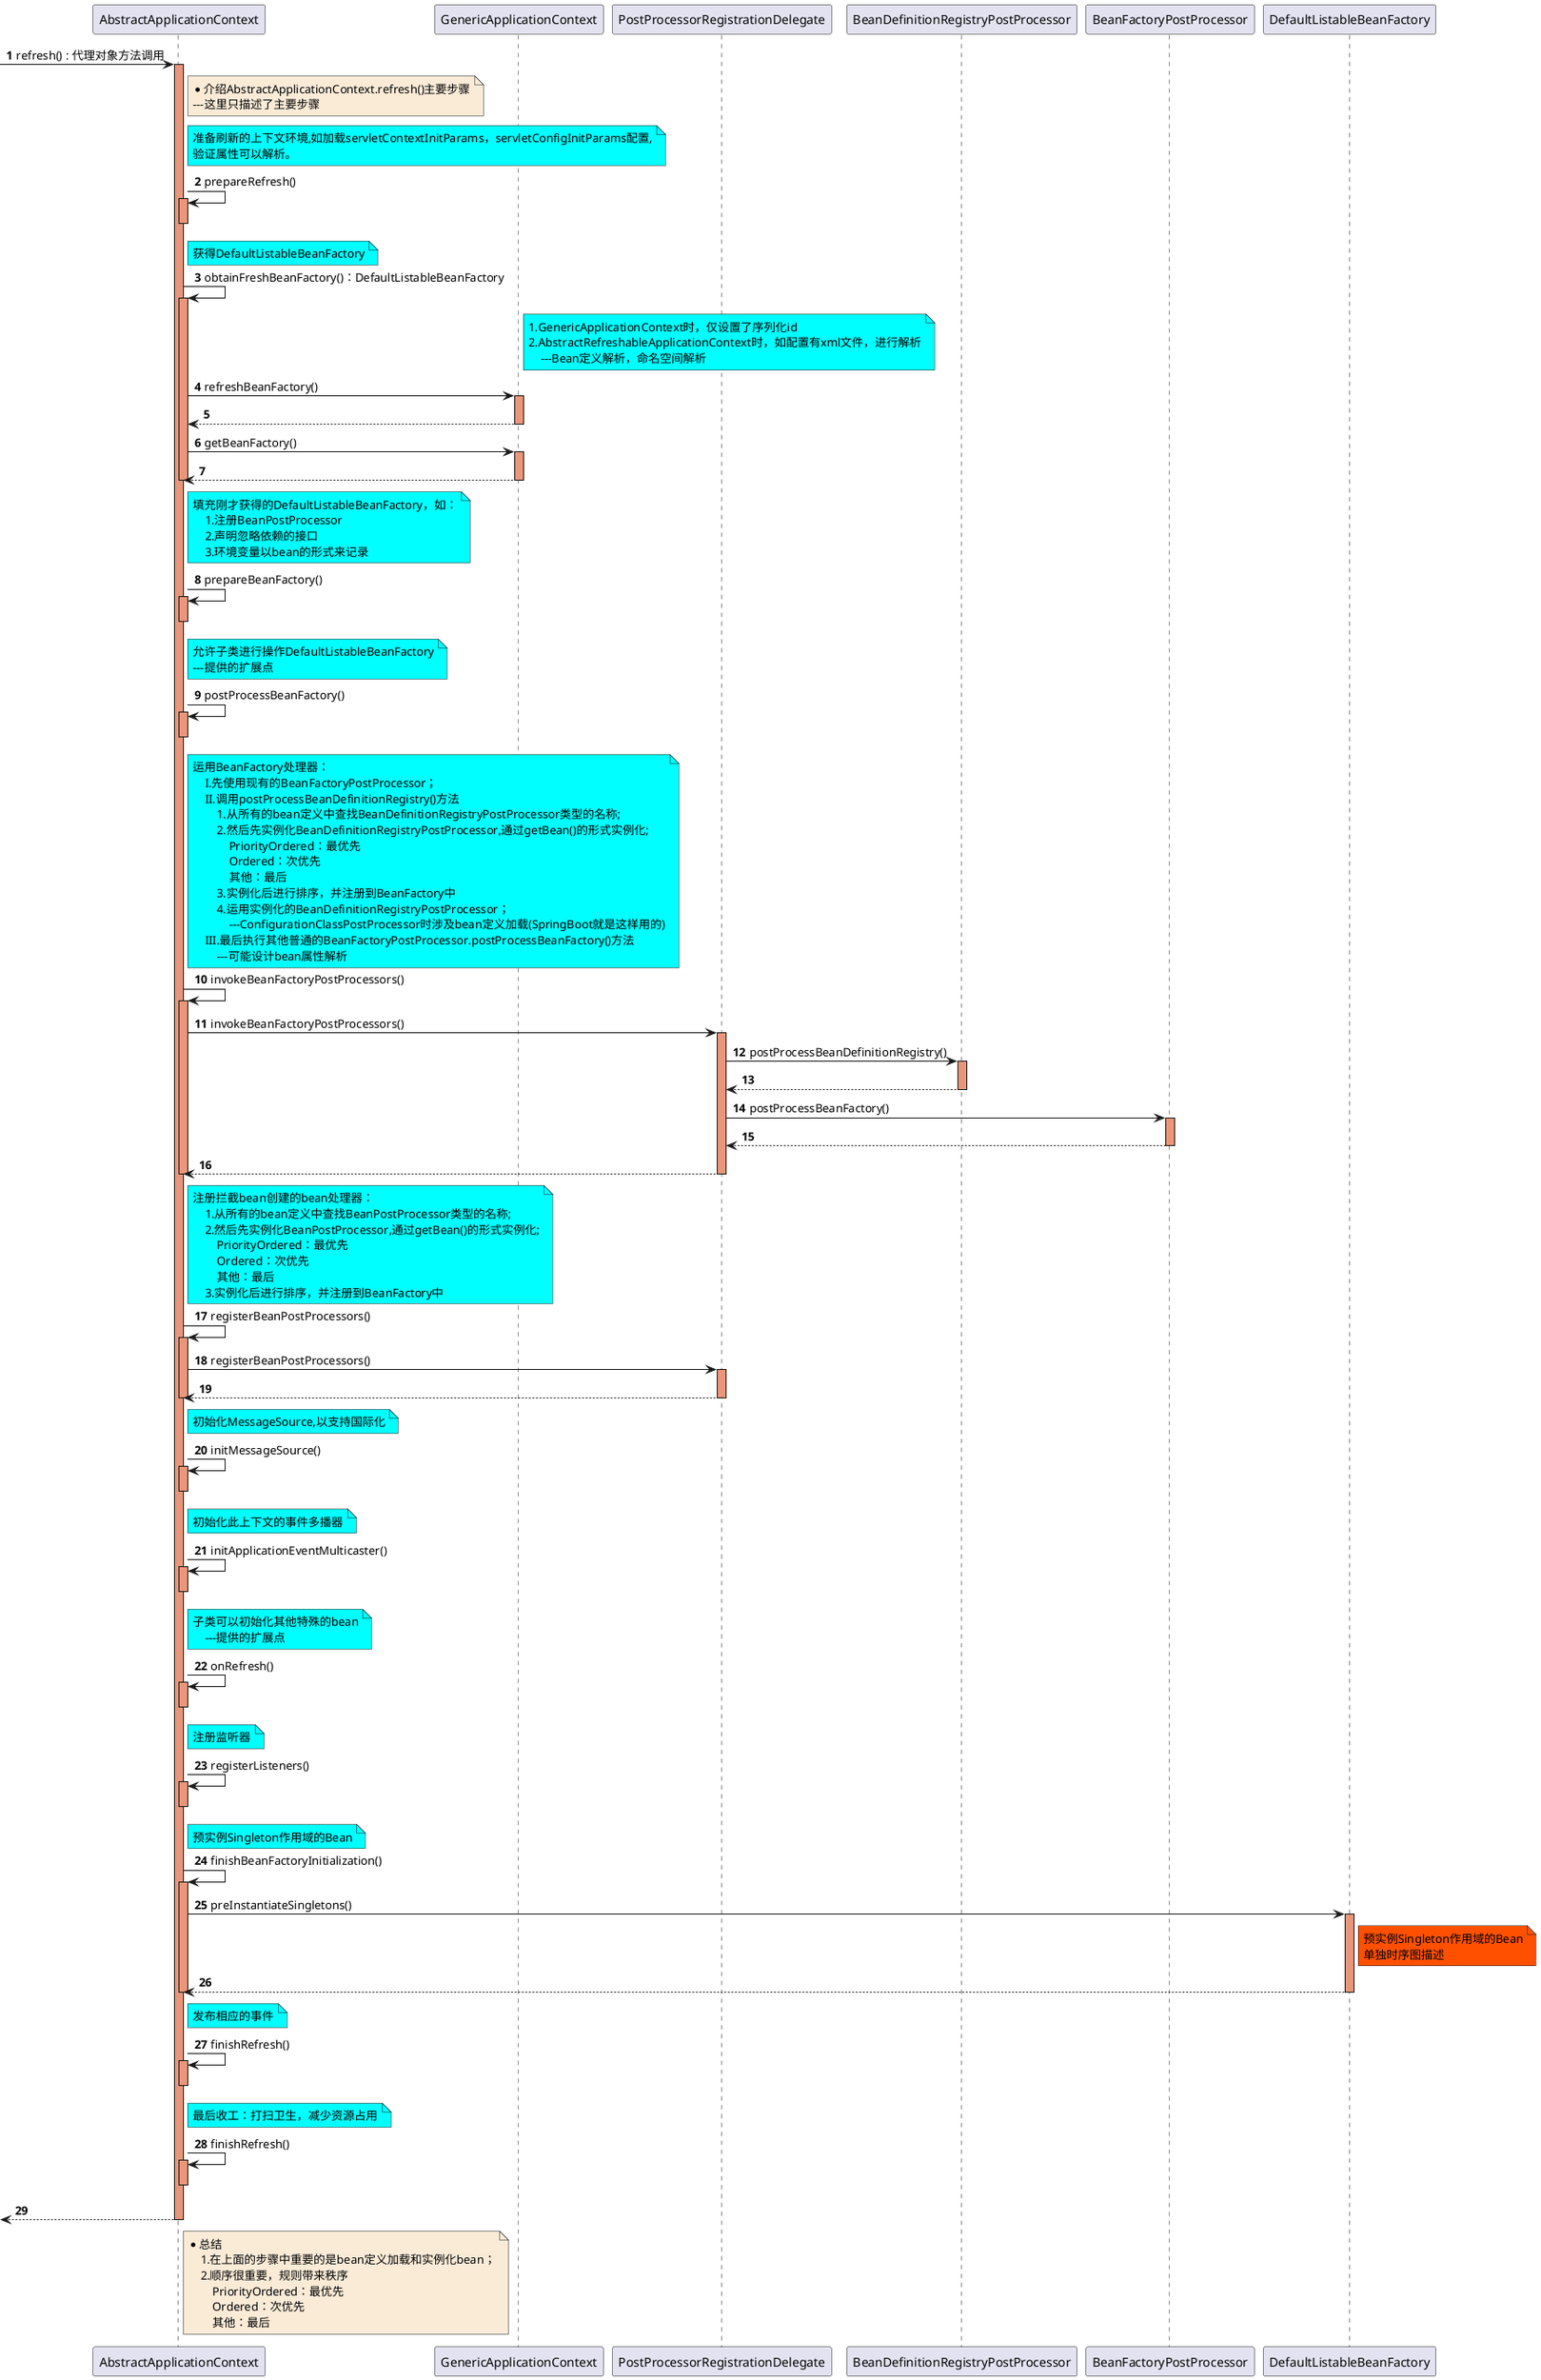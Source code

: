 @startuml

autonumber

-> AbstractApplicationContext: refresh() : 代理对象方法调用
activate AbstractApplicationContext #DarkSalmon

    note right of AbstractApplicationContext #FAEBD7
        *介绍AbstractApplicationContext.refresh()主要步骤
        ---这里只描述了主要步骤
    end note

    note right of AbstractApplicationContext #aqua
        准备刷新的上下文环境,如加载servletContextInitParams，servletConfigInitParams配置,
        验证属性可以解析。
    end note
    AbstractApplicationContext -> AbstractApplicationContext : prepareRefresh()
    activate AbstractApplicationContext #DarkSalmon
    deactivate AbstractApplicationContext

    note right of AbstractApplicationContext #aqua
        获得DefaultListableBeanFactory
    end note
    AbstractApplicationContext -> AbstractApplicationContext : obtainFreshBeanFactory()：DefaultListableBeanFactory
    activate AbstractApplicationContext #DarkSalmon

        note right of GenericApplicationContext #aqua
            1.GenericApplicationContext时，仅设置了序列化id
            2.AbstractRefreshableApplicationContext时，如配置有xml文件，进行解析
                ---Bean定义解析，命名空间解析
        end note
        AbstractApplicationContext -> GenericApplicationContext : refreshBeanFactory()
        activate GenericApplicationContext #DarkSalmon
        GenericApplicationContext --> AbstractApplicationContext
        deactivate GenericApplicationContext

        AbstractApplicationContext -> GenericApplicationContext : getBeanFactory()
        activate GenericApplicationContext #DarkSalmon
        GenericApplicationContext --> AbstractApplicationContext
        deactivate GenericApplicationContext

    deactivate AbstractApplicationContext

    note right of AbstractApplicationContext #aqua
        填充刚才获得的DefaultListableBeanFactory，如：
            1.注册BeanPostProcessor
            2.声明忽略依赖的接口
            3.环境变量以bean的形式来记录
    end note
    AbstractApplicationContext -> AbstractApplicationContext : prepareBeanFactory()
    activate AbstractApplicationContext #DarkSalmon
    deactivate AbstractApplicationContext

    note right of AbstractApplicationContext #aqua
        允许子类进行操作DefaultListableBeanFactory
        ---提供的扩展点
    end note
    AbstractApplicationContext -> AbstractApplicationContext : postProcessBeanFactory()
    activate AbstractApplicationContext #DarkSalmon
    deactivate AbstractApplicationContext

    note right of AbstractApplicationContext #aqua
        运用BeanFactory处理器：
            I.先使用现有的BeanFactoryPostProcessor；
            II.调用postProcessBeanDefinitionRegistry()方法
                1.从所有的bean定义中查找BeanDefinitionRegistryPostProcessor类型的名称;
                2.然后先实例化BeanDefinitionRegistryPostProcessor,通过getBean()的形式实例化;
                    PriorityOrdered：最优先
                    Ordered：次优先
                    其他：最后
                3.实例化后进行排序，并注册到BeanFactory中
                4.运用实例化的BeanDefinitionRegistryPostProcessor；
                    ---ConfigurationClassPostProcessor时涉及bean定义加载(SpringBoot就是这样用的)
            III.最后执行其他普通的BeanFactoryPostProcessor.postProcessBeanFactory()方法
                ---可能设计bean属性解析
    end note
    AbstractApplicationContext -> AbstractApplicationContext : invokeBeanFactoryPostProcessors()
    activate AbstractApplicationContext #DarkSalmon

        AbstractApplicationContext -> PostProcessorRegistrationDelegate : invokeBeanFactoryPostProcessors()
        activate PostProcessorRegistrationDelegate #DarkSalmon

            PostProcessorRegistrationDelegate -> BeanDefinitionRegistryPostProcessor : postProcessBeanDefinitionRegistry()
            activate BeanDefinitionRegistryPostProcessor #DarkSalmon
            BeanDefinitionRegistryPostProcessor --> PostProcessorRegistrationDelegate
            deactivate BeanDefinitionRegistryPostProcessor

            PostProcessorRegistrationDelegate -> BeanFactoryPostProcessor : postProcessBeanFactory()
            activate BeanFactoryPostProcessor #DarkSalmon
            BeanFactoryPostProcessor --> PostProcessorRegistrationDelegate
            deactivate BeanFactoryPostProcessor

        PostProcessorRegistrationDelegate --> AbstractApplicationContext
        deactivate PostProcessorRegistrationDelegate

    deactivate AbstractApplicationContext

    note right of AbstractApplicationContext #aqua
        注册拦截bean创建的bean处理器：
            1.从所有的bean定义中查找BeanPostProcessor类型的名称;
            2.然后先实例化BeanPostProcessor,通过getBean()的形式实例化;
                PriorityOrdered：最优先
                Ordered：次优先
                其他：最后
            3.实例化后进行排序，并注册到BeanFactory中
    end note
    AbstractApplicationContext -> AbstractApplicationContext : registerBeanPostProcessors()
    activate AbstractApplicationContext #DarkSalmon

        AbstractApplicationContext -> PostProcessorRegistrationDelegate : registerBeanPostProcessors()
        activate PostProcessorRegistrationDelegate #DarkSalmon
        PostProcessorRegistrationDelegate --> AbstractApplicationContext
        deactivate PostProcessorRegistrationDelegate

    deactivate AbstractApplicationContext

    note right of AbstractApplicationContext #aqua
        初始化MessageSource,以支持国际化
    end note
    AbstractApplicationContext -> AbstractApplicationContext : initMessageSource()
    activate AbstractApplicationContext #DarkSalmon
    deactivate AbstractApplicationContext

    note right of AbstractApplicationContext #aqua
        初始化此上下文的事件多播器
    end note
    AbstractApplicationContext -> AbstractApplicationContext : initApplicationEventMulticaster()
    activate AbstractApplicationContext #DarkSalmon
    deactivate AbstractApplicationContext

    note right of AbstractApplicationContext #aqua
        子类可以初始化其他特殊的bean
            ---提供的扩展点
    end note
    AbstractApplicationContext -> AbstractApplicationContext : onRefresh()
    activate AbstractApplicationContext #DarkSalmon
    deactivate AbstractApplicationContext

    note right of AbstractApplicationContext #aqua
        注册监听器
    end note
    AbstractApplicationContext -> AbstractApplicationContext : registerListeners()
    activate AbstractApplicationContext #DarkSalmon
    deactivate AbstractApplicationContext

    note right of AbstractApplicationContext #aqua
        预实例Singleton作用域的Bean
    end note
    AbstractApplicationContext -> AbstractApplicationContext : finishBeanFactoryInitialization()
    activate AbstractApplicationContext #DarkSalmon

        AbstractApplicationContext -> DefaultListableBeanFactory : preInstantiateSingletons()
        activate DefaultListableBeanFactory #DarkSalmon
            note right of DefaultListableBeanFactory #FF5000
                预实例Singleton作用域的Bean
                单独时序图描述
            end note
        DefaultListableBeanFactory --> AbstractApplicationContext
        deactivate DefaultListableBeanFactory

    deactivate AbstractApplicationContext

    note right of AbstractApplicationContext #aqua
        发布相应的事件
    end note
    AbstractApplicationContext -> AbstractApplicationContext : finishRefresh()
    activate AbstractApplicationContext #DarkSalmon
    deactivate AbstractApplicationContext

    note right of AbstractApplicationContext #aqua
        最后收工：打扫卫生，减少资源占用
    end note
    AbstractApplicationContext -> AbstractApplicationContext : finishRefresh()
    activate AbstractApplicationContext #DarkSalmon
    deactivate AbstractApplicationContext



<-- AbstractApplicationContext
deactivate AbstractApplicationContext

note right of AbstractApplicationContext #FAEBD7
*总结
    1.在上面的步骤中重要的是bean定义加载和实例化bean；
    2.顺序很重要，规则带来秩序
        PriorityOrdered：最优先
        Ordered：次优先
        其他：最后
end note

@enduml
